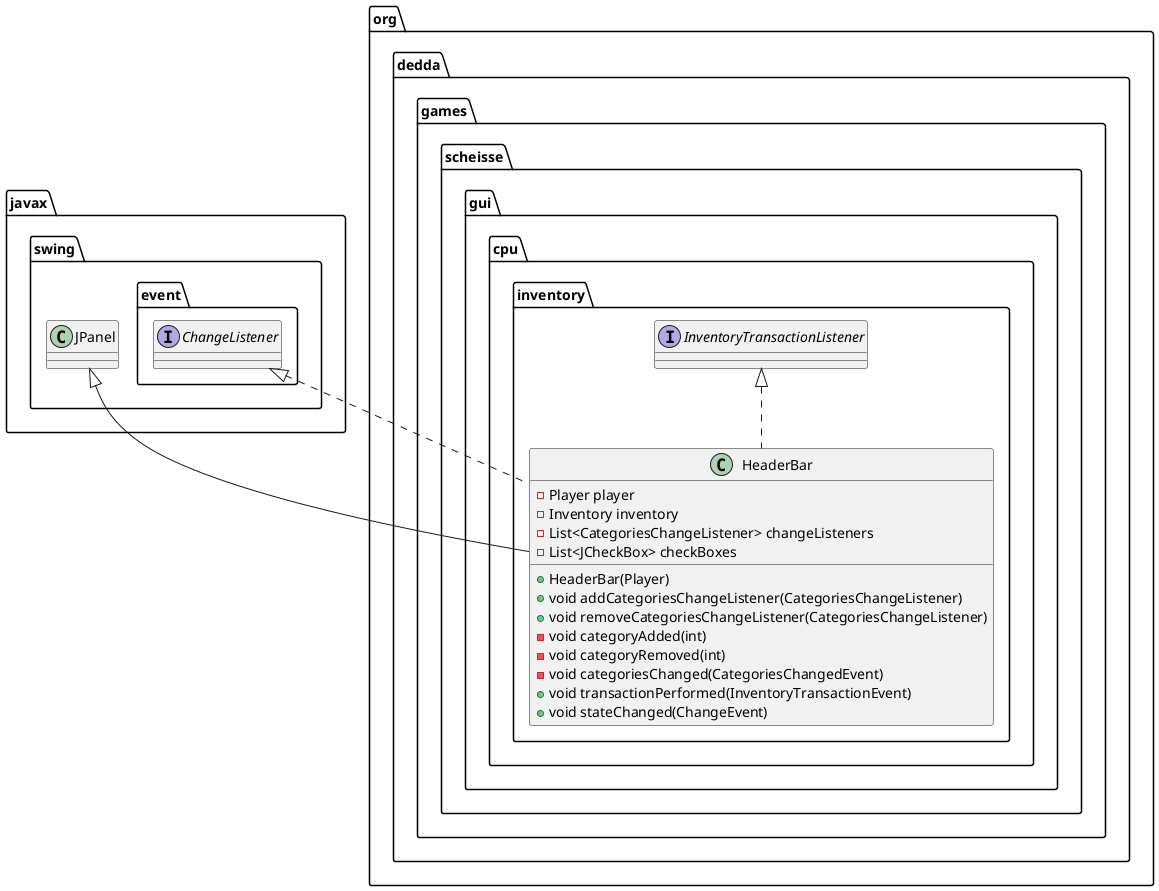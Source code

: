 @startuml
class javax.swing.JPanel
interface org.dedda.games.scheisse.gui.cpu.inventory.InventoryTransactionListener
interface javax.swing.event.ChangeListener

class org.dedda.games.scheisse.gui.cpu.inventory.HeaderBar{
    - Player player
    - Inventory inventory
    - List<CategoriesChangeListener> changeListeners
    - List<JCheckBox> checkBoxes
    + HeaderBar(Player)
    + void addCategoriesChangeListener(CategoriesChangeListener)
    + void removeCategoriesChangeListener(CategoriesChangeListener)
    - void categoryAdded(int)
    - void categoryRemoved(int)
    - void categoriesChanged(CategoriesChangedEvent)
    + void transactionPerformed(InventoryTransactionEvent)
    + void stateChanged(ChangeEvent)
}

javax.swing.JPanel <|-- org.dedda.games.scheisse.gui.cpu.inventory.HeaderBar
org.dedda.games.scheisse.gui.cpu.inventory.InventoryTransactionListener <|.. org.dedda.games.scheisse.gui.cpu.inventory.HeaderBar
javax.swing.event.ChangeListener <|.. org.dedda.games.scheisse.gui.cpu.inventory.HeaderBar
@enduml